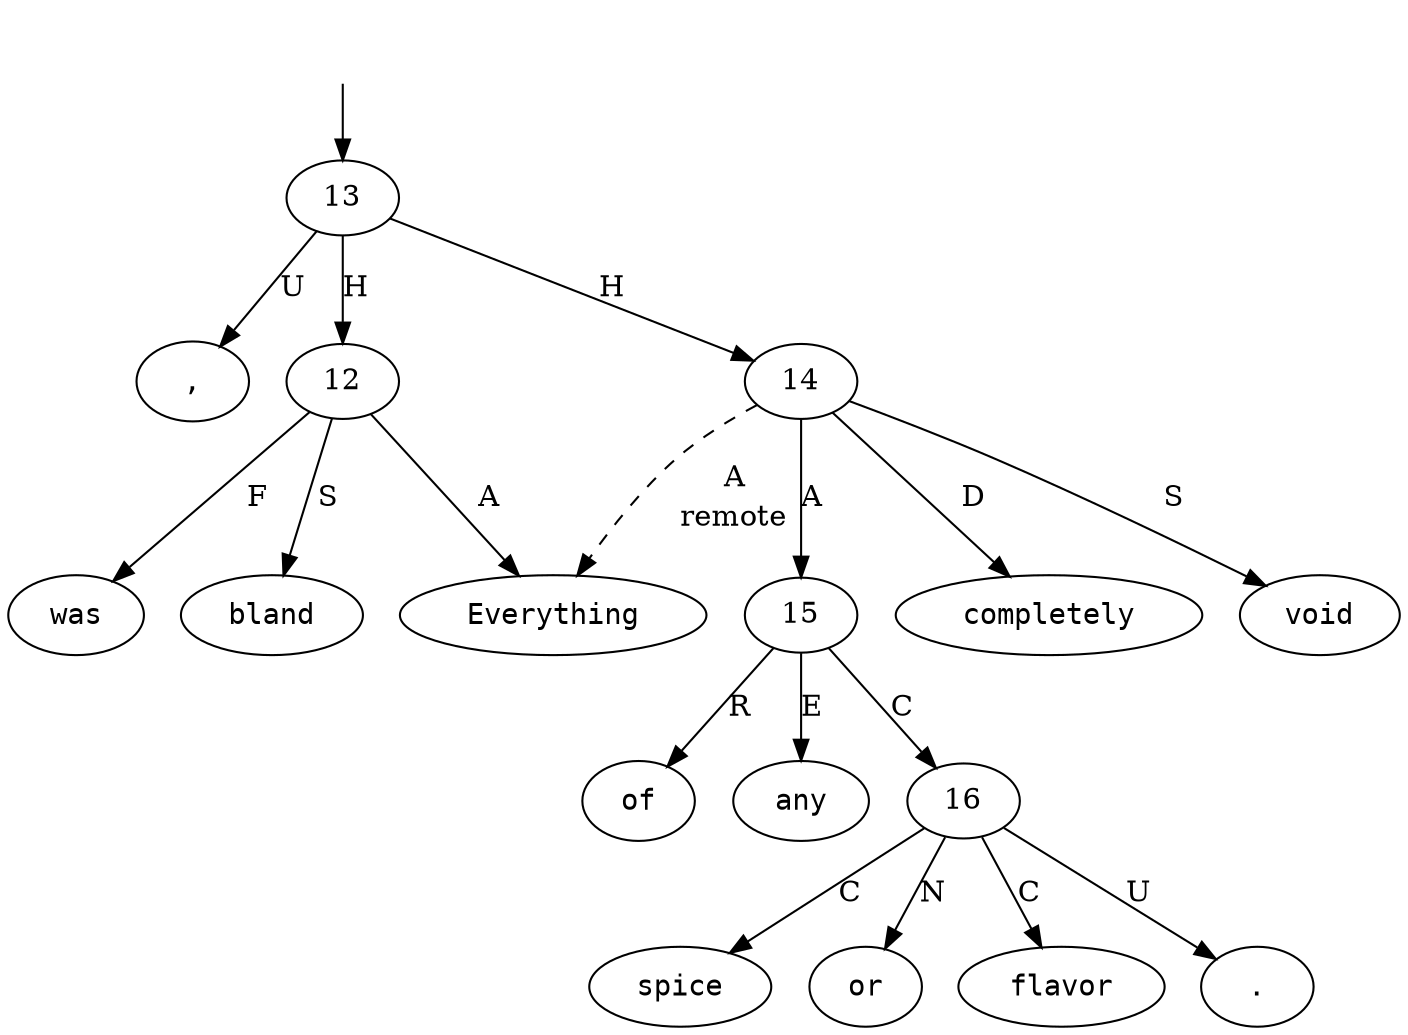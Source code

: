digraph "121342-0008" {
  top [ style=invis ];
  top -> 13;
  0 [ shape=oval, label=<<table align="center" border="0" cellspacing="0"><tr><td colspan="2"><font face="Courier">Everything</font></td></tr></table>> ];
  1 [ shape=oval, label=<<table align="center" border="0" cellspacing="0"><tr><td colspan="2"><font face="Courier">was</font></td></tr></table>> ];
  2 [ shape=oval, label=<<table align="center" border="0" cellspacing="0"><tr><td colspan="2"><font face="Courier">bland</font></td></tr></table>> ];
  3 [ shape=oval, label=<<table align="center" border="0" cellspacing="0"><tr><td colspan="2"><font face="Courier">,</font></td></tr></table>> ];
  4 [ shape=oval, label=<<table align="center" border="0" cellspacing="0"><tr><td colspan="2"><font face="Courier">completely</font></td></tr></table>> ];
  5 [ shape=oval, label=<<table align="center" border="0" cellspacing="0"><tr><td colspan="2"><font face="Courier">void</font></td></tr></table>> ];
  6 [ shape=oval, label=<<table align="center" border="0" cellspacing="0"><tr><td colspan="2"><font face="Courier">of</font></td></tr></table>> ];
  7 [ shape=oval, label=<<table align="center" border="0" cellspacing="0"><tr><td colspan="2"><font face="Courier">any</font></td></tr></table>> ];
  8 [ shape=oval, label=<<table align="center" border="0" cellspacing="0"><tr><td colspan="2"><font face="Courier">spice</font></td></tr></table>> ];
  9 [ shape=oval, label=<<table align="center" border="0" cellspacing="0"><tr><td colspan="2"><font face="Courier">or</font></td></tr></table>> ];
  10 [ shape=oval, label=<<table align="center" border="0" cellspacing="0"><tr><td colspan="2"><font face="Courier">flavor</font></td></tr></table>> ];
  11 [ shape=oval, label=<<table align="center" border="0" cellspacing="0"><tr><td colspan="2"><font face="Courier">.</font></td></tr></table>> ];
  12 -> 2 [ label="S" ];
  12 -> 0 [ label="A" ];
  12 -> 1 [ label="F" ];
  13 -> 14 [ label="H" ];
  13 -> 12 [ label="H" ];
  13 -> 3 [ label="U" ];
  14 -> 15 [ label="A" ];
  14 -> 0 [ label=<<table align="center" border="0" cellspacing="0"><tr><td colspan="1">A</td></tr><tr><td>remote</td></tr></table>>, style=dashed ];
  14 -> 4 [ label="D" ];
  14 -> 5 [ label="S" ];
  15 -> 7 [ label="E" ];
  15 -> 6 [ label="R" ];
  15 -> 16 [ label="C" ];
  16 -> 11 [ label="U" ];
  16 -> 9 [ label="N" ];
  16 -> 10 [ label="C" ];
  16 -> 8 [ label="C" ];
}

